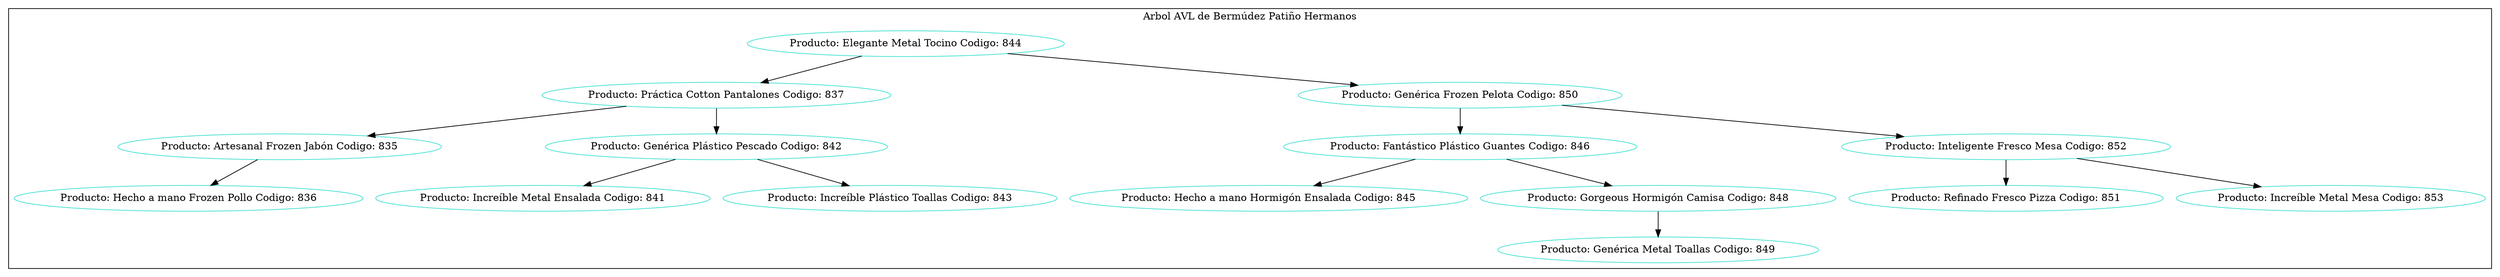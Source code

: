 digraph Hash{
node [color ="turquoise"];
subgraph clusterMarco {label="Arbol AVL de Bermúdez Patiño Hermanos";color=black;
node[label="Producto: Elegante Metal Tocino Codigo: 844"]844;
node[label="Producto: Práctica Cotton Pantalones Codigo: 837"]837;
node[label="Producto: Artesanal Frozen Jabón Codigo: 835"]835;
node[label="Producto: Hecho a mano Frozen Pollo Codigo: 836"]836;
node[label="Producto: Genérica Plástico Pescado Codigo: 842"]842;
node[label="Producto: Increíble Metal Ensalada Codigo: 841"]841;
node[label="Producto: Increíble Plástico Toallas Codigo: 843"]843;
node[label="Producto: Genérica Frozen Pelota Codigo: 850"]850;
node[label="Producto: Fantástico Plástico Guantes Codigo: 846"]846;
node[label="Producto: Hecho a mano Hormigón Ensalada Codigo: 845"]845;
node[label="Producto: Gorgeous Hormigón Camisa Codigo: 848"]848;
node[label="Producto: Genérica Metal Toallas Codigo: 849"]849;
node[label="Producto: Inteligente Fresco Mesa Codigo: 852"]852;
node[label="Producto: Refinado Fresco Pizza Codigo: 851"]851;
node[label="Producto: Increíble Metal Mesa Codigo: 853"]853;
835->836;
837->835;
842->841;
842->843;
837->842;
844->837;
846->845;
848->849;
846->848;
850->846;
852->851;
852->853;
850->852;
844->850;
}
}